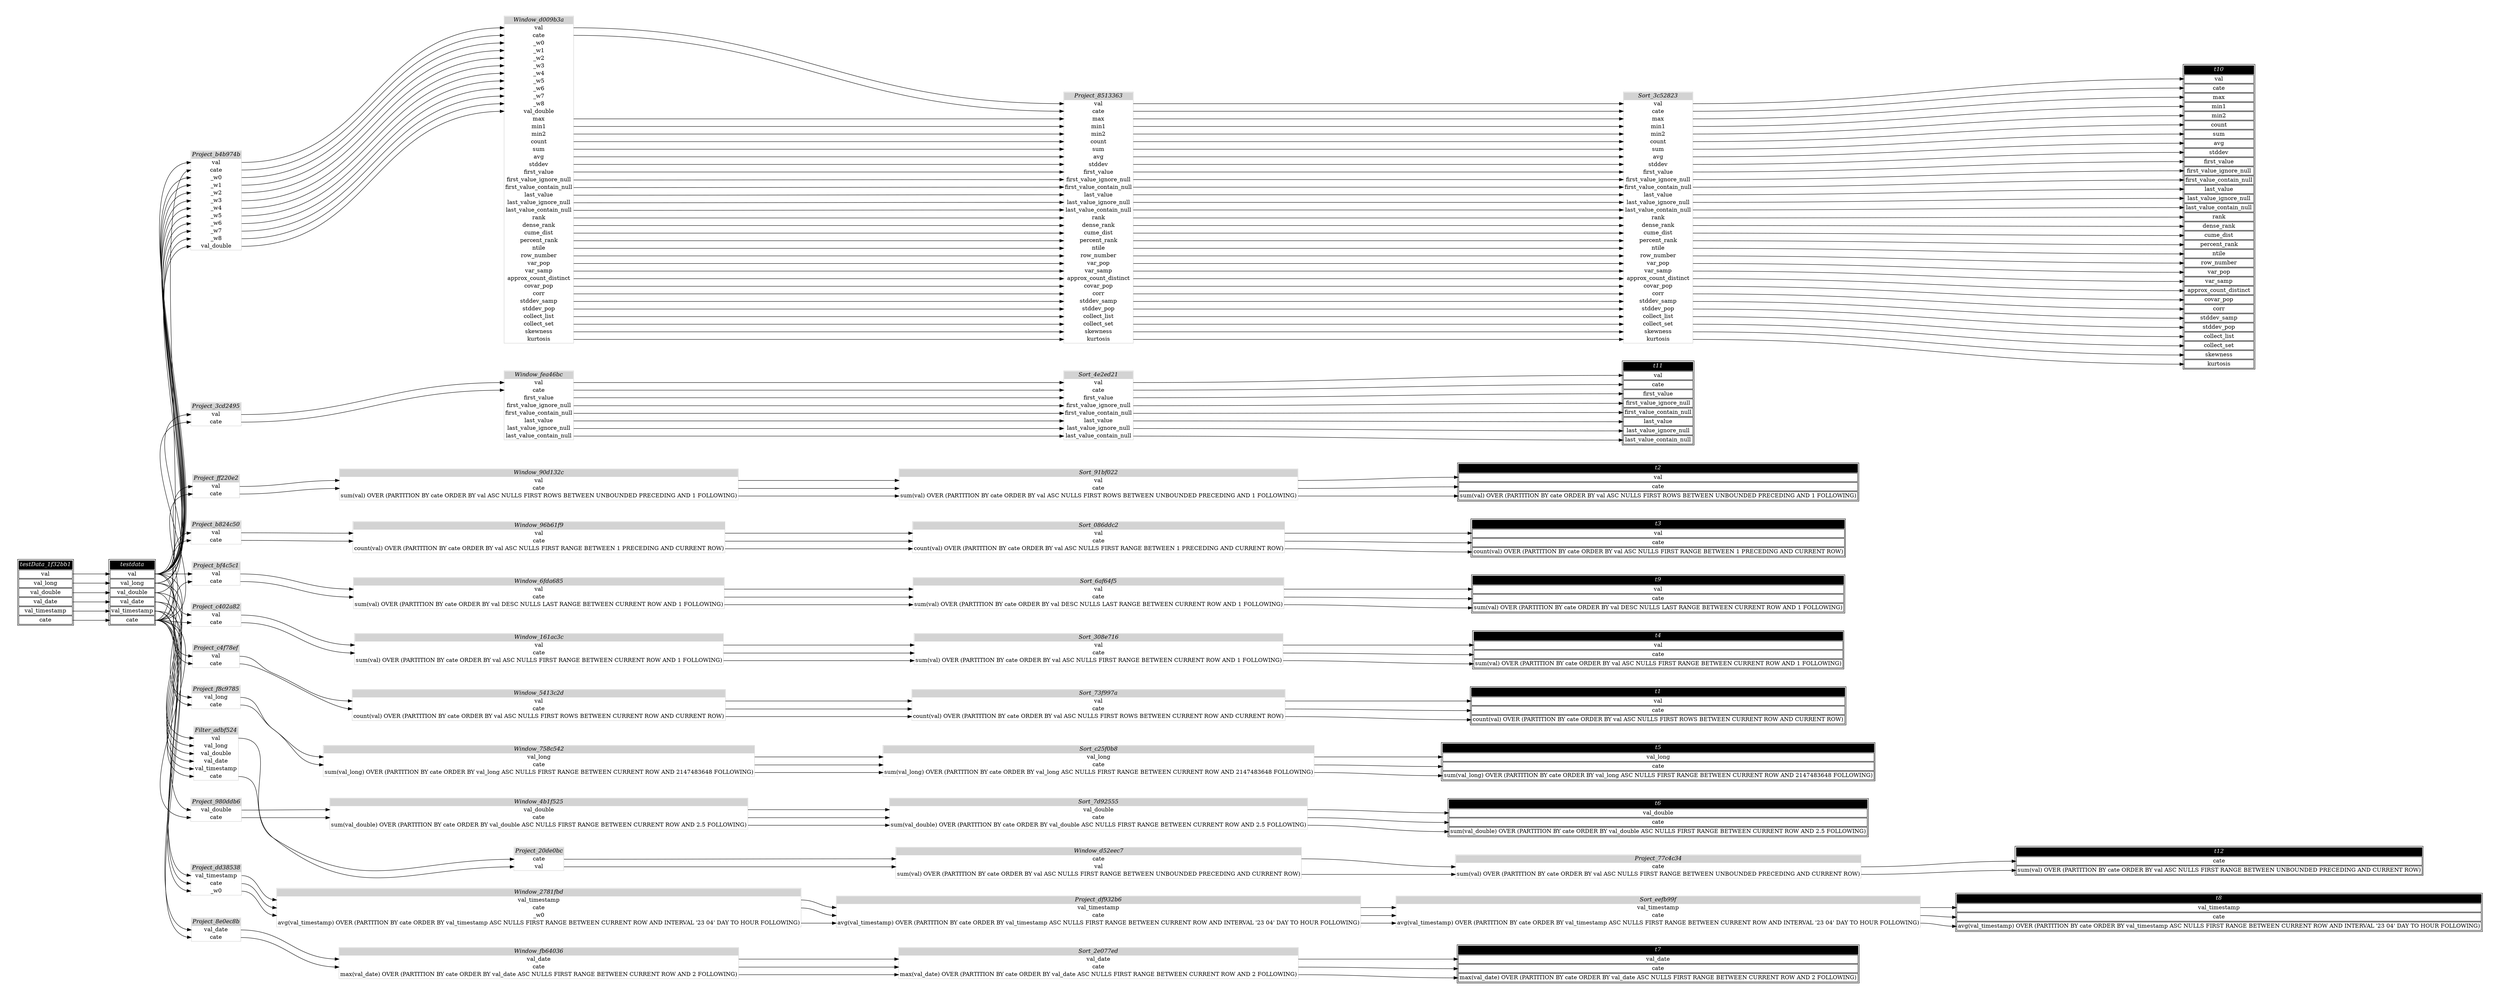 // Automatically generated by SQLFlowTestSuite


digraph {
  graph [pad="0.5" nodesep="0.5" ranksep="1" fontname="Helvetica" rankdir=LR];
  node [shape=plaintext]

  
"Filter_adbf524" [label=<
<table color="lightgray" border="1" cellborder="0" cellspacing="0">
  <tr><td bgcolor="lightgray" port="nodeName"><i>Filter_adbf524</i></td></tr>
  <tr><td port="0">val</td></tr>
<tr><td port="1">val_long</td></tr>
<tr><td port="2">val_double</td></tr>
<tr><td port="3">val_date</td></tr>
<tr><td port="4">val_timestamp</td></tr>
<tr><td port="5">cate</td></tr>
</table>>];
     

"Project_20de0bc" [label=<
<table color="lightgray" border="1" cellborder="0" cellspacing="0">
  <tr><td bgcolor="lightgray" port="nodeName"><i>Project_20de0bc</i></td></tr>
  <tr><td port="0">cate</td></tr>
<tr><td port="1">val</td></tr>
</table>>];
     

"Project_3cd2495" [label=<
<table color="lightgray" border="1" cellborder="0" cellspacing="0">
  <tr><td bgcolor="lightgray" port="nodeName"><i>Project_3cd2495</i></td></tr>
  <tr><td port="0">val</td></tr>
<tr><td port="1">cate</td></tr>
</table>>];
     

"Project_77c4c34" [label=<
<table color="lightgray" border="1" cellborder="0" cellspacing="0">
  <tr><td bgcolor="lightgray" port="nodeName"><i>Project_77c4c34</i></td></tr>
  <tr><td port="0">cate</td></tr>
<tr><td port="1">sum(val) OVER (PARTITION BY cate ORDER BY val ASC NULLS FIRST RANGE BETWEEN UNBOUNDED PRECEDING AND CURRENT ROW)</td></tr>
</table>>];
     

"Project_8513363" [label=<
<table color="lightgray" border="1" cellborder="0" cellspacing="0">
  <tr><td bgcolor="lightgray" port="nodeName"><i>Project_8513363</i></td></tr>
  <tr><td port="0">val</td></tr>
<tr><td port="1">cate</td></tr>
<tr><td port="2">max</td></tr>
<tr><td port="3">min1</td></tr>
<tr><td port="4">min2</td></tr>
<tr><td port="5">count</td></tr>
<tr><td port="6">sum</td></tr>
<tr><td port="7">avg</td></tr>
<tr><td port="8">stddev</td></tr>
<tr><td port="9">first_value</td></tr>
<tr><td port="10">first_value_ignore_null</td></tr>
<tr><td port="11">first_value_contain_null</td></tr>
<tr><td port="12">last_value</td></tr>
<tr><td port="13">last_value_ignore_null</td></tr>
<tr><td port="14">last_value_contain_null</td></tr>
<tr><td port="15">rank</td></tr>
<tr><td port="16">dense_rank</td></tr>
<tr><td port="17">cume_dist</td></tr>
<tr><td port="18">percent_rank</td></tr>
<tr><td port="19">ntile</td></tr>
<tr><td port="20">row_number</td></tr>
<tr><td port="21">var_pop</td></tr>
<tr><td port="22">var_samp</td></tr>
<tr><td port="23">approx_count_distinct</td></tr>
<tr><td port="24">covar_pop</td></tr>
<tr><td port="25">corr</td></tr>
<tr><td port="26">stddev_samp</td></tr>
<tr><td port="27">stddev_pop</td></tr>
<tr><td port="28">collect_list</td></tr>
<tr><td port="29">collect_set</td></tr>
<tr><td port="30">skewness</td></tr>
<tr><td port="31">kurtosis</td></tr>
</table>>];
     

"Project_8e0ec8b" [label=<
<table color="lightgray" border="1" cellborder="0" cellspacing="0">
  <tr><td bgcolor="lightgray" port="nodeName"><i>Project_8e0ec8b</i></td></tr>
  <tr><td port="0">val_date</td></tr>
<tr><td port="1">cate</td></tr>
</table>>];
     

"Project_980ddb6" [label=<
<table color="lightgray" border="1" cellborder="0" cellspacing="0">
  <tr><td bgcolor="lightgray" port="nodeName"><i>Project_980ddb6</i></td></tr>
  <tr><td port="0">val_double</td></tr>
<tr><td port="1">cate</td></tr>
</table>>];
     

"Project_b4b974b" [label=<
<table color="lightgray" border="1" cellborder="0" cellspacing="0">
  <tr><td bgcolor="lightgray" port="nodeName"><i>Project_b4b974b</i></td></tr>
  <tr><td port="0">val</td></tr>
<tr><td port="1">cate</td></tr>
<tr><td port="2">_w0</td></tr>
<tr><td port="3">_w1</td></tr>
<tr><td port="4">_w2</td></tr>
<tr><td port="5">_w3</td></tr>
<tr><td port="6">_w4</td></tr>
<tr><td port="7">_w5</td></tr>
<tr><td port="8">_w6</td></tr>
<tr><td port="9">_w7</td></tr>
<tr><td port="10">_w8</td></tr>
<tr><td port="11">val_double</td></tr>
</table>>];
     

"Project_b824c50" [label=<
<table color="lightgray" border="1" cellborder="0" cellspacing="0">
  <tr><td bgcolor="lightgray" port="nodeName"><i>Project_b824c50</i></td></tr>
  <tr><td port="0">val</td></tr>
<tr><td port="1">cate</td></tr>
</table>>];
     

"Project_bf4c5c1" [label=<
<table color="lightgray" border="1" cellborder="0" cellspacing="0">
  <tr><td bgcolor="lightgray" port="nodeName"><i>Project_bf4c5c1</i></td></tr>
  <tr><td port="0">val</td></tr>
<tr><td port="1">cate</td></tr>
</table>>];
     

"Project_c402a82" [label=<
<table color="lightgray" border="1" cellborder="0" cellspacing="0">
  <tr><td bgcolor="lightgray" port="nodeName"><i>Project_c402a82</i></td></tr>
  <tr><td port="0">val</td></tr>
<tr><td port="1">cate</td></tr>
</table>>];
     

"Project_c4f78ef" [label=<
<table color="lightgray" border="1" cellborder="0" cellspacing="0">
  <tr><td bgcolor="lightgray" port="nodeName"><i>Project_c4f78ef</i></td></tr>
  <tr><td port="0">val</td></tr>
<tr><td port="1">cate</td></tr>
</table>>];
     

"Project_dd38538" [label=<
<table color="lightgray" border="1" cellborder="0" cellspacing="0">
  <tr><td bgcolor="lightgray" port="nodeName"><i>Project_dd38538</i></td></tr>
  <tr><td port="0">val_timestamp</td></tr>
<tr><td port="1">cate</td></tr>
<tr><td port="2">_w0</td></tr>
</table>>];
     

"Project_df932b6" [label=<
<table color="lightgray" border="1" cellborder="0" cellspacing="0">
  <tr><td bgcolor="lightgray" port="nodeName"><i>Project_df932b6</i></td></tr>
  <tr><td port="0">val_timestamp</td></tr>
<tr><td port="1">cate</td></tr>
<tr><td port="2">avg(val_timestamp) OVER (PARTITION BY cate ORDER BY val_timestamp ASC NULLS FIRST RANGE BETWEEN CURRENT ROW AND INTERVAL '23 04' DAY TO HOUR FOLLOWING)</td></tr>
</table>>];
     

"Project_f8c9785" [label=<
<table color="lightgray" border="1" cellborder="0" cellspacing="0">
  <tr><td bgcolor="lightgray" port="nodeName"><i>Project_f8c9785</i></td></tr>
  <tr><td port="0">val_long</td></tr>
<tr><td port="1">cate</td></tr>
</table>>];
     

"Project_ff220e2" [label=<
<table color="lightgray" border="1" cellborder="0" cellspacing="0">
  <tr><td bgcolor="lightgray" port="nodeName"><i>Project_ff220e2</i></td></tr>
  <tr><td port="0">val</td></tr>
<tr><td port="1">cate</td></tr>
</table>>];
     

"Sort_086ddc2" [label=<
<table color="lightgray" border="1" cellborder="0" cellspacing="0">
  <tr><td bgcolor="lightgray" port="nodeName"><i>Sort_086ddc2</i></td></tr>
  <tr><td port="0">val</td></tr>
<tr><td port="1">cate</td></tr>
<tr><td port="2">count(val) OVER (PARTITION BY cate ORDER BY val ASC NULLS FIRST RANGE BETWEEN 1 PRECEDING AND CURRENT ROW)</td></tr>
</table>>];
     

"Sort_2e077ed" [label=<
<table color="lightgray" border="1" cellborder="0" cellspacing="0">
  <tr><td bgcolor="lightgray" port="nodeName"><i>Sort_2e077ed</i></td></tr>
  <tr><td port="0">val_date</td></tr>
<tr><td port="1">cate</td></tr>
<tr><td port="2">max(val_date) OVER (PARTITION BY cate ORDER BY val_date ASC NULLS FIRST RANGE BETWEEN CURRENT ROW AND 2 FOLLOWING)</td></tr>
</table>>];
     

"Sort_308e716" [label=<
<table color="lightgray" border="1" cellborder="0" cellspacing="0">
  <tr><td bgcolor="lightgray" port="nodeName"><i>Sort_308e716</i></td></tr>
  <tr><td port="0">val</td></tr>
<tr><td port="1">cate</td></tr>
<tr><td port="2">sum(val) OVER (PARTITION BY cate ORDER BY val ASC NULLS FIRST RANGE BETWEEN CURRENT ROW AND 1 FOLLOWING)</td></tr>
</table>>];
     

"Sort_3c52823" [label=<
<table color="lightgray" border="1" cellborder="0" cellspacing="0">
  <tr><td bgcolor="lightgray" port="nodeName"><i>Sort_3c52823</i></td></tr>
  <tr><td port="0">val</td></tr>
<tr><td port="1">cate</td></tr>
<tr><td port="2">max</td></tr>
<tr><td port="3">min1</td></tr>
<tr><td port="4">min2</td></tr>
<tr><td port="5">count</td></tr>
<tr><td port="6">sum</td></tr>
<tr><td port="7">avg</td></tr>
<tr><td port="8">stddev</td></tr>
<tr><td port="9">first_value</td></tr>
<tr><td port="10">first_value_ignore_null</td></tr>
<tr><td port="11">first_value_contain_null</td></tr>
<tr><td port="12">last_value</td></tr>
<tr><td port="13">last_value_ignore_null</td></tr>
<tr><td port="14">last_value_contain_null</td></tr>
<tr><td port="15">rank</td></tr>
<tr><td port="16">dense_rank</td></tr>
<tr><td port="17">cume_dist</td></tr>
<tr><td port="18">percent_rank</td></tr>
<tr><td port="19">ntile</td></tr>
<tr><td port="20">row_number</td></tr>
<tr><td port="21">var_pop</td></tr>
<tr><td port="22">var_samp</td></tr>
<tr><td port="23">approx_count_distinct</td></tr>
<tr><td port="24">covar_pop</td></tr>
<tr><td port="25">corr</td></tr>
<tr><td port="26">stddev_samp</td></tr>
<tr><td port="27">stddev_pop</td></tr>
<tr><td port="28">collect_list</td></tr>
<tr><td port="29">collect_set</td></tr>
<tr><td port="30">skewness</td></tr>
<tr><td port="31">kurtosis</td></tr>
</table>>];
     

"Sort_4e2ed21" [label=<
<table color="lightgray" border="1" cellborder="0" cellspacing="0">
  <tr><td bgcolor="lightgray" port="nodeName"><i>Sort_4e2ed21</i></td></tr>
  <tr><td port="0">val</td></tr>
<tr><td port="1">cate</td></tr>
<tr><td port="2">first_value</td></tr>
<tr><td port="3">first_value_ignore_null</td></tr>
<tr><td port="4">first_value_contain_null</td></tr>
<tr><td port="5">last_value</td></tr>
<tr><td port="6">last_value_ignore_null</td></tr>
<tr><td port="7">last_value_contain_null</td></tr>
</table>>];
     

"Sort_6af64f5" [label=<
<table color="lightgray" border="1" cellborder="0" cellspacing="0">
  <tr><td bgcolor="lightgray" port="nodeName"><i>Sort_6af64f5</i></td></tr>
  <tr><td port="0">val</td></tr>
<tr><td port="1">cate</td></tr>
<tr><td port="2">sum(val) OVER (PARTITION BY cate ORDER BY val DESC NULLS LAST RANGE BETWEEN CURRENT ROW AND 1 FOLLOWING)</td></tr>
</table>>];
     

"Sort_73f997a" [label=<
<table color="lightgray" border="1" cellborder="0" cellspacing="0">
  <tr><td bgcolor="lightgray" port="nodeName"><i>Sort_73f997a</i></td></tr>
  <tr><td port="0">val</td></tr>
<tr><td port="1">cate</td></tr>
<tr><td port="2">count(val) OVER (PARTITION BY cate ORDER BY val ASC NULLS FIRST ROWS BETWEEN CURRENT ROW AND CURRENT ROW)</td></tr>
</table>>];
     

"Sort_7d92555" [label=<
<table color="lightgray" border="1" cellborder="0" cellspacing="0">
  <tr><td bgcolor="lightgray" port="nodeName"><i>Sort_7d92555</i></td></tr>
  <tr><td port="0">val_double</td></tr>
<tr><td port="1">cate</td></tr>
<tr><td port="2">sum(val_double) OVER (PARTITION BY cate ORDER BY val_double ASC NULLS FIRST RANGE BETWEEN CURRENT ROW AND 2.5 FOLLOWING)</td></tr>
</table>>];
     

"Sort_91bf022" [label=<
<table color="lightgray" border="1" cellborder="0" cellspacing="0">
  <tr><td bgcolor="lightgray" port="nodeName"><i>Sort_91bf022</i></td></tr>
  <tr><td port="0">val</td></tr>
<tr><td port="1">cate</td></tr>
<tr><td port="2">sum(val) OVER (PARTITION BY cate ORDER BY val ASC NULLS FIRST ROWS BETWEEN UNBOUNDED PRECEDING AND 1 FOLLOWING)</td></tr>
</table>>];
     

"Sort_c25f0b8" [label=<
<table color="lightgray" border="1" cellborder="0" cellspacing="0">
  <tr><td bgcolor="lightgray" port="nodeName"><i>Sort_c25f0b8</i></td></tr>
  <tr><td port="0">val_long</td></tr>
<tr><td port="1">cate</td></tr>
<tr><td port="2">sum(val_long) OVER (PARTITION BY cate ORDER BY val_long ASC NULLS FIRST RANGE BETWEEN CURRENT ROW AND 2147483648 FOLLOWING)</td></tr>
</table>>];
     

"Sort_eefb99f" [label=<
<table color="lightgray" border="1" cellborder="0" cellspacing="0">
  <tr><td bgcolor="lightgray" port="nodeName"><i>Sort_eefb99f</i></td></tr>
  <tr><td port="0">val_timestamp</td></tr>
<tr><td port="1">cate</td></tr>
<tr><td port="2">avg(val_timestamp) OVER (PARTITION BY cate ORDER BY val_timestamp ASC NULLS FIRST RANGE BETWEEN CURRENT ROW AND INTERVAL '23 04' DAY TO HOUR FOLLOWING)</td></tr>
</table>>];
     

"Window_161ac3c" [label=<
<table color="lightgray" border="1" cellborder="0" cellspacing="0">
  <tr><td bgcolor="lightgray" port="nodeName"><i>Window_161ac3c</i></td></tr>
  <tr><td port="0">val</td></tr>
<tr><td port="1">cate</td></tr>
<tr><td port="2">sum(val) OVER (PARTITION BY cate ORDER BY val ASC NULLS FIRST RANGE BETWEEN CURRENT ROW AND 1 FOLLOWING)</td></tr>
</table>>];
     

"Window_2781fbd" [label=<
<table color="lightgray" border="1" cellborder="0" cellspacing="0">
  <tr><td bgcolor="lightgray" port="nodeName"><i>Window_2781fbd</i></td></tr>
  <tr><td port="0">val_timestamp</td></tr>
<tr><td port="1">cate</td></tr>
<tr><td port="2">_w0</td></tr>
<tr><td port="3">avg(val_timestamp) OVER (PARTITION BY cate ORDER BY val_timestamp ASC NULLS FIRST RANGE BETWEEN CURRENT ROW AND INTERVAL '23 04' DAY TO HOUR FOLLOWING)</td></tr>
</table>>];
     

"Window_4b1f525" [label=<
<table color="lightgray" border="1" cellborder="0" cellspacing="0">
  <tr><td bgcolor="lightgray" port="nodeName"><i>Window_4b1f525</i></td></tr>
  <tr><td port="0">val_double</td></tr>
<tr><td port="1">cate</td></tr>
<tr><td port="2">sum(val_double) OVER (PARTITION BY cate ORDER BY val_double ASC NULLS FIRST RANGE BETWEEN CURRENT ROW AND 2.5 FOLLOWING)</td></tr>
</table>>];
     

"Window_5413c2d" [label=<
<table color="lightgray" border="1" cellborder="0" cellspacing="0">
  <tr><td bgcolor="lightgray" port="nodeName"><i>Window_5413c2d</i></td></tr>
  <tr><td port="0">val</td></tr>
<tr><td port="1">cate</td></tr>
<tr><td port="2">count(val) OVER (PARTITION BY cate ORDER BY val ASC NULLS FIRST ROWS BETWEEN CURRENT ROW AND CURRENT ROW)</td></tr>
</table>>];
     

"Window_6fda685" [label=<
<table color="lightgray" border="1" cellborder="0" cellspacing="0">
  <tr><td bgcolor="lightgray" port="nodeName"><i>Window_6fda685</i></td></tr>
  <tr><td port="0">val</td></tr>
<tr><td port="1">cate</td></tr>
<tr><td port="2">sum(val) OVER (PARTITION BY cate ORDER BY val DESC NULLS LAST RANGE BETWEEN CURRENT ROW AND 1 FOLLOWING)</td></tr>
</table>>];
     

"Window_758c542" [label=<
<table color="lightgray" border="1" cellborder="0" cellspacing="0">
  <tr><td bgcolor="lightgray" port="nodeName"><i>Window_758c542</i></td></tr>
  <tr><td port="0">val_long</td></tr>
<tr><td port="1">cate</td></tr>
<tr><td port="2">sum(val_long) OVER (PARTITION BY cate ORDER BY val_long ASC NULLS FIRST RANGE BETWEEN CURRENT ROW AND 2147483648 FOLLOWING)</td></tr>
</table>>];
     

"Window_90d132c" [label=<
<table color="lightgray" border="1" cellborder="0" cellspacing="0">
  <tr><td bgcolor="lightgray" port="nodeName"><i>Window_90d132c</i></td></tr>
  <tr><td port="0">val</td></tr>
<tr><td port="1">cate</td></tr>
<tr><td port="2">sum(val) OVER (PARTITION BY cate ORDER BY val ASC NULLS FIRST ROWS BETWEEN UNBOUNDED PRECEDING AND 1 FOLLOWING)</td></tr>
</table>>];
     

"Window_96b61f9" [label=<
<table color="lightgray" border="1" cellborder="0" cellspacing="0">
  <tr><td bgcolor="lightgray" port="nodeName"><i>Window_96b61f9</i></td></tr>
  <tr><td port="0">val</td></tr>
<tr><td port="1">cate</td></tr>
<tr><td port="2">count(val) OVER (PARTITION BY cate ORDER BY val ASC NULLS FIRST RANGE BETWEEN 1 PRECEDING AND CURRENT ROW)</td></tr>
</table>>];
     

"Window_d009b3a" [label=<
<table color="lightgray" border="1" cellborder="0" cellspacing="0">
  <tr><td bgcolor="lightgray" port="nodeName"><i>Window_d009b3a</i></td></tr>
  <tr><td port="0">val</td></tr>
<tr><td port="1">cate</td></tr>
<tr><td port="2">_w0</td></tr>
<tr><td port="3">_w1</td></tr>
<tr><td port="4">_w2</td></tr>
<tr><td port="5">_w3</td></tr>
<tr><td port="6">_w4</td></tr>
<tr><td port="7">_w5</td></tr>
<tr><td port="8">_w6</td></tr>
<tr><td port="9">_w7</td></tr>
<tr><td port="10">_w8</td></tr>
<tr><td port="11">val_double</td></tr>
<tr><td port="12">max</td></tr>
<tr><td port="13">min1</td></tr>
<tr><td port="14">min2</td></tr>
<tr><td port="15">count</td></tr>
<tr><td port="16">sum</td></tr>
<tr><td port="17">avg</td></tr>
<tr><td port="18">stddev</td></tr>
<tr><td port="19">first_value</td></tr>
<tr><td port="20">first_value_ignore_null</td></tr>
<tr><td port="21">first_value_contain_null</td></tr>
<tr><td port="22">last_value</td></tr>
<tr><td port="23">last_value_ignore_null</td></tr>
<tr><td port="24">last_value_contain_null</td></tr>
<tr><td port="25">rank</td></tr>
<tr><td port="26">dense_rank</td></tr>
<tr><td port="27">cume_dist</td></tr>
<tr><td port="28">percent_rank</td></tr>
<tr><td port="29">ntile</td></tr>
<tr><td port="30">row_number</td></tr>
<tr><td port="31">var_pop</td></tr>
<tr><td port="32">var_samp</td></tr>
<tr><td port="33">approx_count_distinct</td></tr>
<tr><td port="34">covar_pop</td></tr>
<tr><td port="35">corr</td></tr>
<tr><td port="36">stddev_samp</td></tr>
<tr><td port="37">stddev_pop</td></tr>
<tr><td port="38">collect_list</td></tr>
<tr><td port="39">collect_set</td></tr>
<tr><td port="40">skewness</td></tr>
<tr><td port="41">kurtosis</td></tr>
</table>>];
     

"Window_d52eec7" [label=<
<table color="lightgray" border="1" cellborder="0" cellspacing="0">
  <tr><td bgcolor="lightgray" port="nodeName"><i>Window_d52eec7</i></td></tr>
  <tr><td port="0">cate</td></tr>
<tr><td port="1">val</td></tr>
<tr><td port="2">sum(val) OVER (PARTITION BY cate ORDER BY val ASC NULLS FIRST RANGE BETWEEN UNBOUNDED PRECEDING AND CURRENT ROW)</td></tr>
</table>>];
     

"Window_fb64036" [label=<
<table color="lightgray" border="1" cellborder="0" cellspacing="0">
  <tr><td bgcolor="lightgray" port="nodeName"><i>Window_fb64036</i></td></tr>
  <tr><td port="0">val_date</td></tr>
<tr><td port="1">cate</td></tr>
<tr><td port="2">max(val_date) OVER (PARTITION BY cate ORDER BY val_date ASC NULLS FIRST RANGE BETWEEN CURRENT ROW AND 2 FOLLOWING)</td></tr>
</table>>];
     

"Window_fea46bc" [label=<
<table color="lightgray" border="1" cellborder="0" cellspacing="0">
  <tr><td bgcolor="lightgray" port="nodeName"><i>Window_fea46bc</i></td></tr>
  <tr><td port="0">val</td></tr>
<tr><td port="1">cate</td></tr>
<tr><td port="2">first_value</td></tr>
<tr><td port="3">first_value_ignore_null</td></tr>
<tr><td port="4">first_value_contain_null</td></tr>
<tr><td port="5">last_value</td></tr>
<tr><td port="6">last_value_ignore_null</td></tr>
<tr><td port="7">last_value_contain_null</td></tr>
</table>>];
     

"t1" [color="black" label=<
<table>
  <tr><td bgcolor="black" port="nodeName"><i><font color="white">t1</font></i></td></tr>
  <tr><td port="0">val</td></tr>
<tr><td port="1">cate</td></tr>
<tr><td port="2">count(val) OVER (PARTITION BY cate ORDER BY val ASC NULLS FIRST ROWS BETWEEN CURRENT ROW AND CURRENT ROW)</td></tr>
</table>>];
     

"t10" [color="black" label=<
<table>
  <tr><td bgcolor="black" port="nodeName"><i><font color="white">t10</font></i></td></tr>
  <tr><td port="0">val</td></tr>
<tr><td port="1">cate</td></tr>
<tr><td port="2">max</td></tr>
<tr><td port="3">min1</td></tr>
<tr><td port="4">min2</td></tr>
<tr><td port="5">count</td></tr>
<tr><td port="6">sum</td></tr>
<tr><td port="7">avg</td></tr>
<tr><td port="8">stddev</td></tr>
<tr><td port="9">first_value</td></tr>
<tr><td port="10">first_value_ignore_null</td></tr>
<tr><td port="11">first_value_contain_null</td></tr>
<tr><td port="12">last_value</td></tr>
<tr><td port="13">last_value_ignore_null</td></tr>
<tr><td port="14">last_value_contain_null</td></tr>
<tr><td port="15">rank</td></tr>
<tr><td port="16">dense_rank</td></tr>
<tr><td port="17">cume_dist</td></tr>
<tr><td port="18">percent_rank</td></tr>
<tr><td port="19">ntile</td></tr>
<tr><td port="20">row_number</td></tr>
<tr><td port="21">var_pop</td></tr>
<tr><td port="22">var_samp</td></tr>
<tr><td port="23">approx_count_distinct</td></tr>
<tr><td port="24">covar_pop</td></tr>
<tr><td port="25">corr</td></tr>
<tr><td port="26">stddev_samp</td></tr>
<tr><td port="27">stddev_pop</td></tr>
<tr><td port="28">collect_list</td></tr>
<tr><td port="29">collect_set</td></tr>
<tr><td port="30">skewness</td></tr>
<tr><td port="31">kurtosis</td></tr>
</table>>];
     

"t11" [color="black" label=<
<table>
  <tr><td bgcolor="black" port="nodeName"><i><font color="white">t11</font></i></td></tr>
  <tr><td port="0">val</td></tr>
<tr><td port="1">cate</td></tr>
<tr><td port="2">first_value</td></tr>
<tr><td port="3">first_value_ignore_null</td></tr>
<tr><td port="4">first_value_contain_null</td></tr>
<tr><td port="5">last_value</td></tr>
<tr><td port="6">last_value_ignore_null</td></tr>
<tr><td port="7">last_value_contain_null</td></tr>
</table>>];
     

"t12" [color="black" label=<
<table>
  <tr><td bgcolor="black" port="nodeName"><i><font color="white">t12</font></i></td></tr>
  <tr><td port="0">cate</td></tr>
<tr><td port="1">sum(val) OVER (PARTITION BY cate ORDER BY val ASC NULLS FIRST RANGE BETWEEN UNBOUNDED PRECEDING AND CURRENT ROW)</td></tr>
</table>>];
     

"t2" [color="black" label=<
<table>
  <tr><td bgcolor="black" port="nodeName"><i><font color="white">t2</font></i></td></tr>
  <tr><td port="0">val</td></tr>
<tr><td port="1">cate</td></tr>
<tr><td port="2">sum(val) OVER (PARTITION BY cate ORDER BY val ASC NULLS FIRST ROWS BETWEEN UNBOUNDED PRECEDING AND 1 FOLLOWING)</td></tr>
</table>>];
     

"t3" [color="black" label=<
<table>
  <tr><td bgcolor="black" port="nodeName"><i><font color="white">t3</font></i></td></tr>
  <tr><td port="0">val</td></tr>
<tr><td port="1">cate</td></tr>
<tr><td port="2">count(val) OVER (PARTITION BY cate ORDER BY val ASC NULLS FIRST RANGE BETWEEN 1 PRECEDING AND CURRENT ROW)</td></tr>
</table>>];
     

"t4" [color="black" label=<
<table>
  <tr><td bgcolor="black" port="nodeName"><i><font color="white">t4</font></i></td></tr>
  <tr><td port="0">val</td></tr>
<tr><td port="1">cate</td></tr>
<tr><td port="2">sum(val) OVER (PARTITION BY cate ORDER BY val ASC NULLS FIRST RANGE BETWEEN CURRENT ROW AND 1 FOLLOWING)</td></tr>
</table>>];
     

"t5" [color="black" label=<
<table>
  <tr><td bgcolor="black" port="nodeName"><i><font color="white">t5</font></i></td></tr>
  <tr><td port="0">val_long</td></tr>
<tr><td port="1">cate</td></tr>
<tr><td port="2">sum(val_long) OVER (PARTITION BY cate ORDER BY val_long ASC NULLS FIRST RANGE BETWEEN CURRENT ROW AND 2147483648 FOLLOWING)</td></tr>
</table>>];
     

"t6" [color="black" label=<
<table>
  <tr><td bgcolor="black" port="nodeName"><i><font color="white">t6</font></i></td></tr>
  <tr><td port="0">val_double</td></tr>
<tr><td port="1">cate</td></tr>
<tr><td port="2">sum(val_double) OVER (PARTITION BY cate ORDER BY val_double ASC NULLS FIRST RANGE BETWEEN CURRENT ROW AND 2.5 FOLLOWING)</td></tr>
</table>>];
     

"t7" [color="black" label=<
<table>
  <tr><td bgcolor="black" port="nodeName"><i><font color="white">t7</font></i></td></tr>
  <tr><td port="0">val_date</td></tr>
<tr><td port="1">cate</td></tr>
<tr><td port="2">max(val_date) OVER (PARTITION BY cate ORDER BY val_date ASC NULLS FIRST RANGE BETWEEN CURRENT ROW AND 2 FOLLOWING)</td></tr>
</table>>];
     

"t8" [color="black" label=<
<table>
  <tr><td bgcolor="black" port="nodeName"><i><font color="white">t8</font></i></td></tr>
  <tr><td port="0">val_timestamp</td></tr>
<tr><td port="1">cate</td></tr>
<tr><td port="2">avg(val_timestamp) OVER (PARTITION BY cate ORDER BY val_timestamp ASC NULLS FIRST RANGE BETWEEN CURRENT ROW AND INTERVAL '23 04' DAY TO HOUR FOLLOWING)</td></tr>
</table>>];
     

"t9" [color="black" label=<
<table>
  <tr><td bgcolor="black" port="nodeName"><i><font color="white">t9</font></i></td></tr>
  <tr><td port="0">val</td></tr>
<tr><td port="1">cate</td></tr>
<tr><td port="2">sum(val) OVER (PARTITION BY cate ORDER BY val DESC NULLS LAST RANGE BETWEEN CURRENT ROW AND 1 FOLLOWING)</td></tr>
</table>>];
     

"testData_1f32bb1" [color="black" label=<
<table>
  <tr><td bgcolor="black" port="nodeName"><i><font color="white">testData_1f32bb1</font></i></td></tr>
  <tr><td port="0">val</td></tr>
<tr><td port="1">val_long</td></tr>
<tr><td port="2">val_double</td></tr>
<tr><td port="3">val_date</td></tr>
<tr><td port="4">val_timestamp</td></tr>
<tr><td port="5">cate</td></tr>
</table>>];
     

"testdata" [color="black" label=<
<table>
  <tr><td bgcolor="black" port="nodeName"><i><font color="white">testdata</font></i></td></tr>
  <tr><td port="0">val</td></tr>
<tr><td port="1">val_long</td></tr>
<tr><td port="2">val_double</td></tr>
<tr><td port="3">val_date</td></tr>
<tr><td port="4">val_timestamp</td></tr>
<tr><td port="5">cate</td></tr>
</table>>];
     
  "Filter_adbf524":0 -> "Project_20de0bc":1;
"Filter_adbf524":5 -> "Project_20de0bc":0;
"Project_20de0bc":0 -> "Window_d52eec7":0;
"Project_20de0bc":1 -> "Window_d52eec7":1;
"Project_3cd2495":0 -> "Window_fea46bc":0;
"Project_3cd2495":1 -> "Window_fea46bc":1;
"Project_77c4c34":0 -> "t12":0;
"Project_77c4c34":1 -> "t12":1;
"Project_8513363":0 -> "Sort_3c52823":0;
"Project_8513363":1 -> "Sort_3c52823":1;
"Project_8513363":10 -> "Sort_3c52823":10;
"Project_8513363":11 -> "Sort_3c52823":11;
"Project_8513363":12 -> "Sort_3c52823":12;
"Project_8513363":13 -> "Sort_3c52823":13;
"Project_8513363":14 -> "Sort_3c52823":14;
"Project_8513363":15 -> "Sort_3c52823":15;
"Project_8513363":16 -> "Sort_3c52823":16;
"Project_8513363":17 -> "Sort_3c52823":17;
"Project_8513363":18 -> "Sort_3c52823":18;
"Project_8513363":19 -> "Sort_3c52823":19;
"Project_8513363":2 -> "Sort_3c52823":2;
"Project_8513363":20 -> "Sort_3c52823":20;
"Project_8513363":21 -> "Sort_3c52823":21;
"Project_8513363":22 -> "Sort_3c52823":22;
"Project_8513363":23 -> "Sort_3c52823":23;
"Project_8513363":24 -> "Sort_3c52823":24;
"Project_8513363":25 -> "Sort_3c52823":25;
"Project_8513363":26 -> "Sort_3c52823":26;
"Project_8513363":27 -> "Sort_3c52823":27;
"Project_8513363":28 -> "Sort_3c52823":28;
"Project_8513363":29 -> "Sort_3c52823":29;
"Project_8513363":3 -> "Sort_3c52823":3;
"Project_8513363":30 -> "Sort_3c52823":30;
"Project_8513363":31 -> "Sort_3c52823":31;
"Project_8513363":4 -> "Sort_3c52823":4;
"Project_8513363":5 -> "Sort_3c52823":5;
"Project_8513363":6 -> "Sort_3c52823":6;
"Project_8513363":7 -> "Sort_3c52823":7;
"Project_8513363":8 -> "Sort_3c52823":8;
"Project_8513363":9 -> "Sort_3c52823":9;
"Project_8e0ec8b":0 -> "Window_fb64036":0;
"Project_8e0ec8b":1 -> "Window_fb64036":1;
"Project_980ddb6":0 -> "Window_4b1f525":0;
"Project_980ddb6":1 -> "Window_4b1f525":1;
"Project_b4b974b":0 -> "Window_d009b3a":0;
"Project_b4b974b":1 -> "Window_d009b3a":1;
"Project_b4b974b":10 -> "Window_d009b3a":10;
"Project_b4b974b":11 -> "Window_d009b3a":11;
"Project_b4b974b":2 -> "Window_d009b3a":2;
"Project_b4b974b":3 -> "Window_d009b3a":3;
"Project_b4b974b":4 -> "Window_d009b3a":4;
"Project_b4b974b":5 -> "Window_d009b3a":5;
"Project_b4b974b":6 -> "Window_d009b3a":6;
"Project_b4b974b":7 -> "Window_d009b3a":7;
"Project_b4b974b":8 -> "Window_d009b3a":8;
"Project_b4b974b":9 -> "Window_d009b3a":9;
"Project_b824c50":0 -> "Window_96b61f9":0;
"Project_b824c50":1 -> "Window_96b61f9":1;
"Project_bf4c5c1":0 -> "Window_6fda685":0;
"Project_bf4c5c1":1 -> "Window_6fda685":1;
"Project_c402a82":0 -> "Window_161ac3c":0;
"Project_c402a82":1 -> "Window_161ac3c":1;
"Project_c4f78ef":0 -> "Window_5413c2d":0;
"Project_c4f78ef":1 -> "Window_5413c2d":1;
"Project_dd38538":0 -> "Window_2781fbd":0;
"Project_dd38538":1 -> "Window_2781fbd":1;
"Project_dd38538":2 -> "Window_2781fbd":2;
"Project_df932b6":0 -> "Sort_eefb99f":0;
"Project_df932b6":1 -> "Sort_eefb99f":1;
"Project_df932b6":2 -> "Sort_eefb99f":2;
"Project_f8c9785":0 -> "Window_758c542":0;
"Project_f8c9785":1 -> "Window_758c542":1;
"Project_ff220e2":0 -> "Window_90d132c":0;
"Project_ff220e2":1 -> "Window_90d132c":1;
"Sort_086ddc2":0 -> "t3":0;
"Sort_086ddc2":1 -> "t3":1;
"Sort_086ddc2":2 -> "t3":2;
"Sort_2e077ed":0 -> "t7":0;
"Sort_2e077ed":1 -> "t7":1;
"Sort_2e077ed":2 -> "t7":2;
"Sort_308e716":0 -> "t4":0;
"Sort_308e716":1 -> "t4":1;
"Sort_308e716":2 -> "t4":2;
"Sort_3c52823":0 -> "t10":0;
"Sort_3c52823":1 -> "t10":1;
"Sort_3c52823":10 -> "t10":10;
"Sort_3c52823":11 -> "t10":11;
"Sort_3c52823":12 -> "t10":12;
"Sort_3c52823":13 -> "t10":13;
"Sort_3c52823":14 -> "t10":14;
"Sort_3c52823":15 -> "t10":15;
"Sort_3c52823":16 -> "t10":16;
"Sort_3c52823":17 -> "t10":17;
"Sort_3c52823":18 -> "t10":18;
"Sort_3c52823":19 -> "t10":19;
"Sort_3c52823":2 -> "t10":2;
"Sort_3c52823":20 -> "t10":20;
"Sort_3c52823":21 -> "t10":21;
"Sort_3c52823":22 -> "t10":22;
"Sort_3c52823":23 -> "t10":23;
"Sort_3c52823":24 -> "t10":24;
"Sort_3c52823":25 -> "t10":25;
"Sort_3c52823":26 -> "t10":26;
"Sort_3c52823":27 -> "t10":27;
"Sort_3c52823":28 -> "t10":28;
"Sort_3c52823":29 -> "t10":29;
"Sort_3c52823":3 -> "t10":3;
"Sort_3c52823":30 -> "t10":30;
"Sort_3c52823":31 -> "t10":31;
"Sort_3c52823":4 -> "t10":4;
"Sort_3c52823":5 -> "t10":5;
"Sort_3c52823":6 -> "t10":6;
"Sort_3c52823":7 -> "t10":7;
"Sort_3c52823":8 -> "t10":8;
"Sort_3c52823":9 -> "t10":9;
"Sort_4e2ed21":0 -> "t11":0;
"Sort_4e2ed21":1 -> "t11":1;
"Sort_4e2ed21":2 -> "t11":2;
"Sort_4e2ed21":3 -> "t11":3;
"Sort_4e2ed21":4 -> "t11":4;
"Sort_4e2ed21":5 -> "t11":5;
"Sort_4e2ed21":6 -> "t11":6;
"Sort_4e2ed21":7 -> "t11":7;
"Sort_6af64f5":0 -> "t9":0;
"Sort_6af64f5":1 -> "t9":1;
"Sort_6af64f5":2 -> "t9":2;
"Sort_73f997a":0 -> "t1":0;
"Sort_73f997a":1 -> "t1":1;
"Sort_73f997a":2 -> "t1":2;
"Sort_7d92555":0 -> "t6":0;
"Sort_7d92555":1 -> "t6":1;
"Sort_7d92555":2 -> "t6":2;
"Sort_91bf022":0 -> "t2":0;
"Sort_91bf022":1 -> "t2":1;
"Sort_91bf022":2 -> "t2":2;
"Sort_c25f0b8":0 -> "t5":0;
"Sort_c25f0b8":1 -> "t5":1;
"Sort_c25f0b8":2 -> "t5":2;
"Sort_eefb99f":0 -> "t8":0;
"Sort_eefb99f":1 -> "t8":1;
"Sort_eefb99f":2 -> "t8":2;
"Window_161ac3c":0 -> "Sort_308e716":0;
"Window_161ac3c":1 -> "Sort_308e716":1;
"Window_161ac3c":2 -> "Sort_308e716":2;
"Window_2781fbd":0 -> "Project_df932b6":0;
"Window_2781fbd":1 -> "Project_df932b6":1;
"Window_2781fbd":3 -> "Project_df932b6":2;
"Window_4b1f525":0 -> "Sort_7d92555":0;
"Window_4b1f525":1 -> "Sort_7d92555":1;
"Window_4b1f525":2 -> "Sort_7d92555":2;
"Window_5413c2d":0 -> "Sort_73f997a":0;
"Window_5413c2d":1 -> "Sort_73f997a":1;
"Window_5413c2d":2 -> "Sort_73f997a":2;
"Window_6fda685":0 -> "Sort_6af64f5":0;
"Window_6fda685":1 -> "Sort_6af64f5":1;
"Window_6fda685":2 -> "Sort_6af64f5":2;
"Window_758c542":0 -> "Sort_c25f0b8":0;
"Window_758c542":1 -> "Sort_c25f0b8":1;
"Window_758c542":2 -> "Sort_c25f0b8":2;
"Window_90d132c":0 -> "Sort_91bf022":0;
"Window_90d132c":1 -> "Sort_91bf022":1;
"Window_90d132c":2 -> "Sort_91bf022":2;
"Window_96b61f9":0 -> "Sort_086ddc2":0;
"Window_96b61f9":1 -> "Sort_086ddc2":1;
"Window_96b61f9":2 -> "Sort_086ddc2":2;
"Window_d009b3a":0 -> "Project_8513363":0;
"Window_d009b3a":1 -> "Project_8513363":1;
"Window_d009b3a":12 -> "Project_8513363":2;
"Window_d009b3a":13 -> "Project_8513363":3;
"Window_d009b3a":14 -> "Project_8513363":4;
"Window_d009b3a":15 -> "Project_8513363":5;
"Window_d009b3a":16 -> "Project_8513363":6;
"Window_d009b3a":17 -> "Project_8513363":7;
"Window_d009b3a":18 -> "Project_8513363":8;
"Window_d009b3a":19 -> "Project_8513363":9;
"Window_d009b3a":20 -> "Project_8513363":10;
"Window_d009b3a":21 -> "Project_8513363":11;
"Window_d009b3a":22 -> "Project_8513363":12;
"Window_d009b3a":23 -> "Project_8513363":13;
"Window_d009b3a":24 -> "Project_8513363":14;
"Window_d009b3a":25 -> "Project_8513363":15;
"Window_d009b3a":26 -> "Project_8513363":16;
"Window_d009b3a":27 -> "Project_8513363":17;
"Window_d009b3a":28 -> "Project_8513363":18;
"Window_d009b3a":29 -> "Project_8513363":19;
"Window_d009b3a":30 -> "Project_8513363":20;
"Window_d009b3a":31 -> "Project_8513363":21;
"Window_d009b3a":32 -> "Project_8513363":22;
"Window_d009b3a":33 -> "Project_8513363":23;
"Window_d009b3a":34 -> "Project_8513363":24;
"Window_d009b3a":35 -> "Project_8513363":25;
"Window_d009b3a":36 -> "Project_8513363":26;
"Window_d009b3a":37 -> "Project_8513363":27;
"Window_d009b3a":38 -> "Project_8513363":28;
"Window_d009b3a":39 -> "Project_8513363":29;
"Window_d009b3a":40 -> "Project_8513363":30;
"Window_d009b3a":41 -> "Project_8513363":31;
"Window_d52eec7":0 -> "Project_77c4c34":0;
"Window_d52eec7":2 -> "Project_77c4c34":1;
"Window_fb64036":0 -> "Sort_2e077ed":0;
"Window_fb64036":1 -> "Sort_2e077ed":1;
"Window_fb64036":2 -> "Sort_2e077ed":2;
"Window_fea46bc":0 -> "Sort_4e2ed21":0;
"Window_fea46bc":1 -> "Sort_4e2ed21":1;
"Window_fea46bc":2 -> "Sort_4e2ed21":2;
"Window_fea46bc":3 -> "Sort_4e2ed21":3;
"Window_fea46bc":4 -> "Sort_4e2ed21":4;
"Window_fea46bc":5 -> "Sort_4e2ed21":5;
"Window_fea46bc":6 -> "Sort_4e2ed21":6;
"Window_fea46bc":7 -> "Sort_4e2ed21":7;
"testData_1f32bb1":0 -> "testdata":0;
"testData_1f32bb1":1 -> "testdata":1;
"testData_1f32bb1":2 -> "testdata":2;
"testData_1f32bb1":3 -> "testdata":3;
"testData_1f32bb1":4 -> "testdata":4;
"testData_1f32bb1":5 -> "testdata":5;
"testdata":0 -> "Filter_adbf524":0;
"testdata":0 -> "Project_3cd2495":0;
"testdata":0 -> "Project_b4b974b":0;
"testdata":0 -> "Project_b4b974b":10;
"testdata":0 -> "Project_b4b974b":2;
"testdata":0 -> "Project_b4b974b":3;
"testdata":0 -> "Project_b4b974b":4;
"testdata":0 -> "Project_b4b974b":5;
"testdata":0 -> "Project_b4b974b":7;
"testdata":0 -> "Project_b4b974b":9;
"testdata":0 -> "Project_b824c50":0;
"testdata":0 -> "Project_bf4c5c1":0;
"testdata":0 -> "Project_c402a82":0;
"testdata":0 -> "Project_c4f78ef":0;
"testdata":0 -> "Project_ff220e2":0;
"testdata":1 -> "Filter_adbf524":1;
"testdata":1 -> "Project_b4b974b":6;
"testdata":1 -> "Project_b4b974b":8;
"testdata":1 -> "Project_f8c9785":0;
"testdata":2 -> "Filter_adbf524":2;
"testdata":2 -> "Project_980ddb6":0;
"testdata":2 -> "Project_b4b974b":11;
"testdata":3 -> "Filter_adbf524":3;
"testdata":3 -> "Project_8e0ec8b":0;
"testdata":4 -> "Filter_adbf524":4;
"testdata":4 -> "Project_dd38538":0;
"testdata":4 -> "Project_dd38538":2;
"testdata":5 -> "Filter_adbf524":5;
"testdata":5 -> "Project_3cd2495":1;
"testdata":5 -> "Project_8e0ec8b":1;
"testdata":5 -> "Project_980ddb6":1;
"testdata":5 -> "Project_b4b974b":1;
"testdata":5 -> "Project_b824c50":1;
"testdata":5 -> "Project_bf4c5c1":1;
"testdata":5 -> "Project_c402a82":1;
"testdata":5 -> "Project_c4f78ef":1;
"testdata":5 -> "Project_dd38538":1;
"testdata":5 -> "Project_f8c9785":1;
"testdata":5 -> "Project_ff220e2":1;
}
       